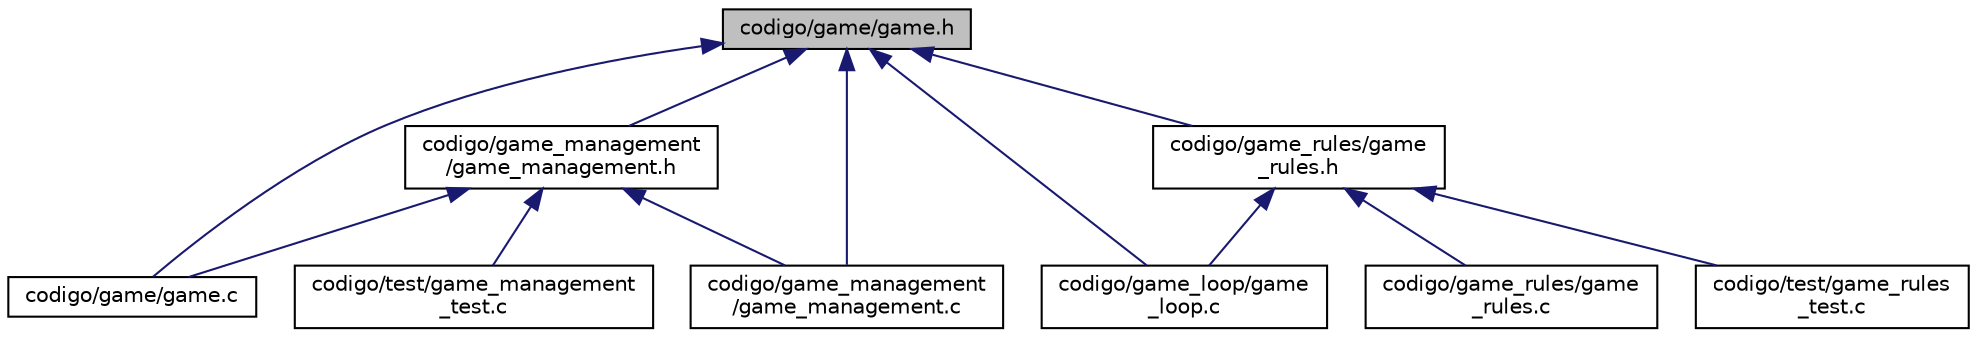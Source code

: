 digraph "codigo/game/game.h"
{
  edge [fontname="Helvetica",fontsize="10",labelfontname="Helvetica",labelfontsize="10"];
  node [fontname="Helvetica",fontsize="10",shape=record];
  Node1 [label="codigo/game/game.h",height=0.2,width=0.4,color="black", fillcolor="grey75", style="filled", fontcolor="black"];
  Node1 -> Node2 [dir="back",color="midnightblue",fontsize="10",style="solid",fontname="Helvetica"];
  Node2 [label="codigo/game/game.c",height=0.2,width=0.4,color="black", fillcolor="white", style="filled",URL="$game_8c.html",tooltip="It implements the game interface for each command. "];
  Node1 -> Node3 [dir="back",color="midnightblue",fontsize="10",style="solid",fontname="Helvetica"];
  Node3 [label="codigo/game_loop/game\l_loop.c",height=0.2,width=0.4,color="black", fillcolor="white", style="filled",URL="$game__loop_8c.html",tooltip="It defines the game loop. "];
  Node1 -> Node4 [dir="back",color="midnightblue",fontsize="10",style="solid",fontname="Helvetica"];
  Node4 [label="codigo/game_management\l/game_management.h",height=0.2,width=0.4,color="black", fillcolor="white", style="filled",URL="$game__management_8h.html",tooltip="It defines the rutine that reads a file to prepare the game. "];
  Node4 -> Node2 [dir="back",color="midnightblue",fontsize="10",style="solid",fontname="Helvetica"];
  Node4 -> Node5 [dir="back",color="midnightblue",fontsize="10",style="solid",fontname="Helvetica"];
  Node5 [label="codigo/game_management\l/game_management.c",height=0.2,width=0.4,color="black", fillcolor="white", style="filled",URL="$game__management_8c.html",tooltip="It implements the rutine that reads a file to prepare the game. "];
  Node4 -> Node6 [dir="back",color="midnightblue",fontsize="10",style="solid",fontname="Helvetica"];
  Node6 [label="codigo/test/game_management\l_test.c",height=0.2,width=0.4,color="black", fillcolor="white", style="filled",URL="$game__management__test_8c.html",tooltip="Main to test the Game_management module. "];
  Node1 -> Node5 [dir="back",color="midnightblue",fontsize="10",style="solid",fontname="Helvetica"];
  Node1 -> Node7 [dir="back",color="midnightblue",fontsize="10",style="solid",fontname="Helvetica"];
  Node7 [label="codigo/game_rules/game\l_rules.h",height=0.2,width=0.4,color="black", fillcolor="white", style="filled",URL="$game__rules_8h.html",tooltip="Definition of the game rules. "];
  Node7 -> Node3 [dir="back",color="midnightblue",fontsize="10",style="solid",fontname="Helvetica"];
  Node7 -> Node8 [dir="back",color="midnightblue",fontsize="10",style="solid",fontname="Helvetica"];
  Node8 [label="codigo/game_rules/game\l_rules.c",height=0.2,width=0.4,color="black", fillcolor="white", style="filled",URL="$game__rules_8c.html",tooltip="Implementation of the game rules. "];
  Node7 -> Node9 [dir="back",color="midnightblue",fontsize="10",style="solid",fontname="Helvetica"];
  Node9 [label="codigo/test/game_rules\l_test.c",height=0.2,width=0.4,color="black", fillcolor="white", style="filled",URL="$game__rules__test_8c.html",tooltip="Main to test the Game_rules module. "];
}
